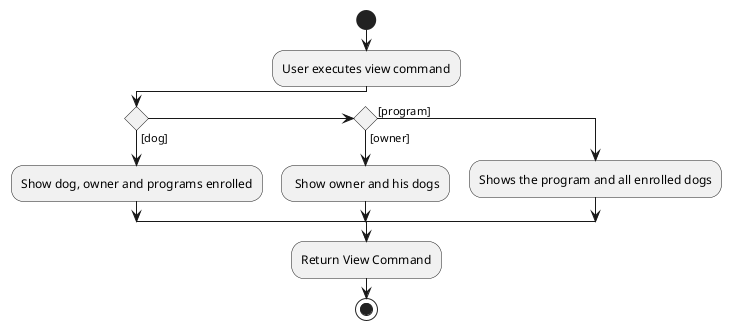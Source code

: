 @startuml

start
:User executes view command;

if () then ([dog])
:Show dog, owner and programs enrolled;
elseif () then ([owner])
: Show owner and his dogs;
else ([program])
:Shows the program and all enrolled dogs;
endif
:Return View Command;

stop

@enduml
